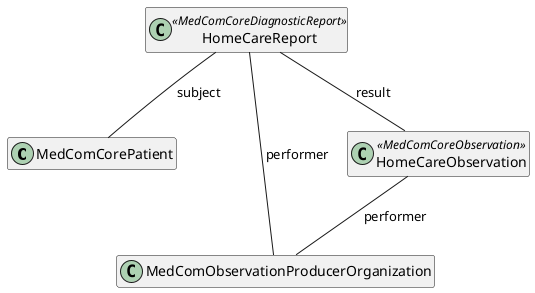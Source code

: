@startuml HomeCareObsProfile
hide empty members
top to bottom direction

class "MedComCorePatient" as patient
class "MedComObservationProducerOrganization" as organization 
class "HomeCareReport" as diagnosticReport <<MedComCoreDiagnosticReport>>
class "HomeCareObservation" as coreobservation <<MedComCoreObservation>>

diagnosticReport -- patient : "subject"
diagnosticReport -- organization: "performer"
diagnosticReport -- coreobservation : "result"
coreobservation -- organization:"performer"



@enduml